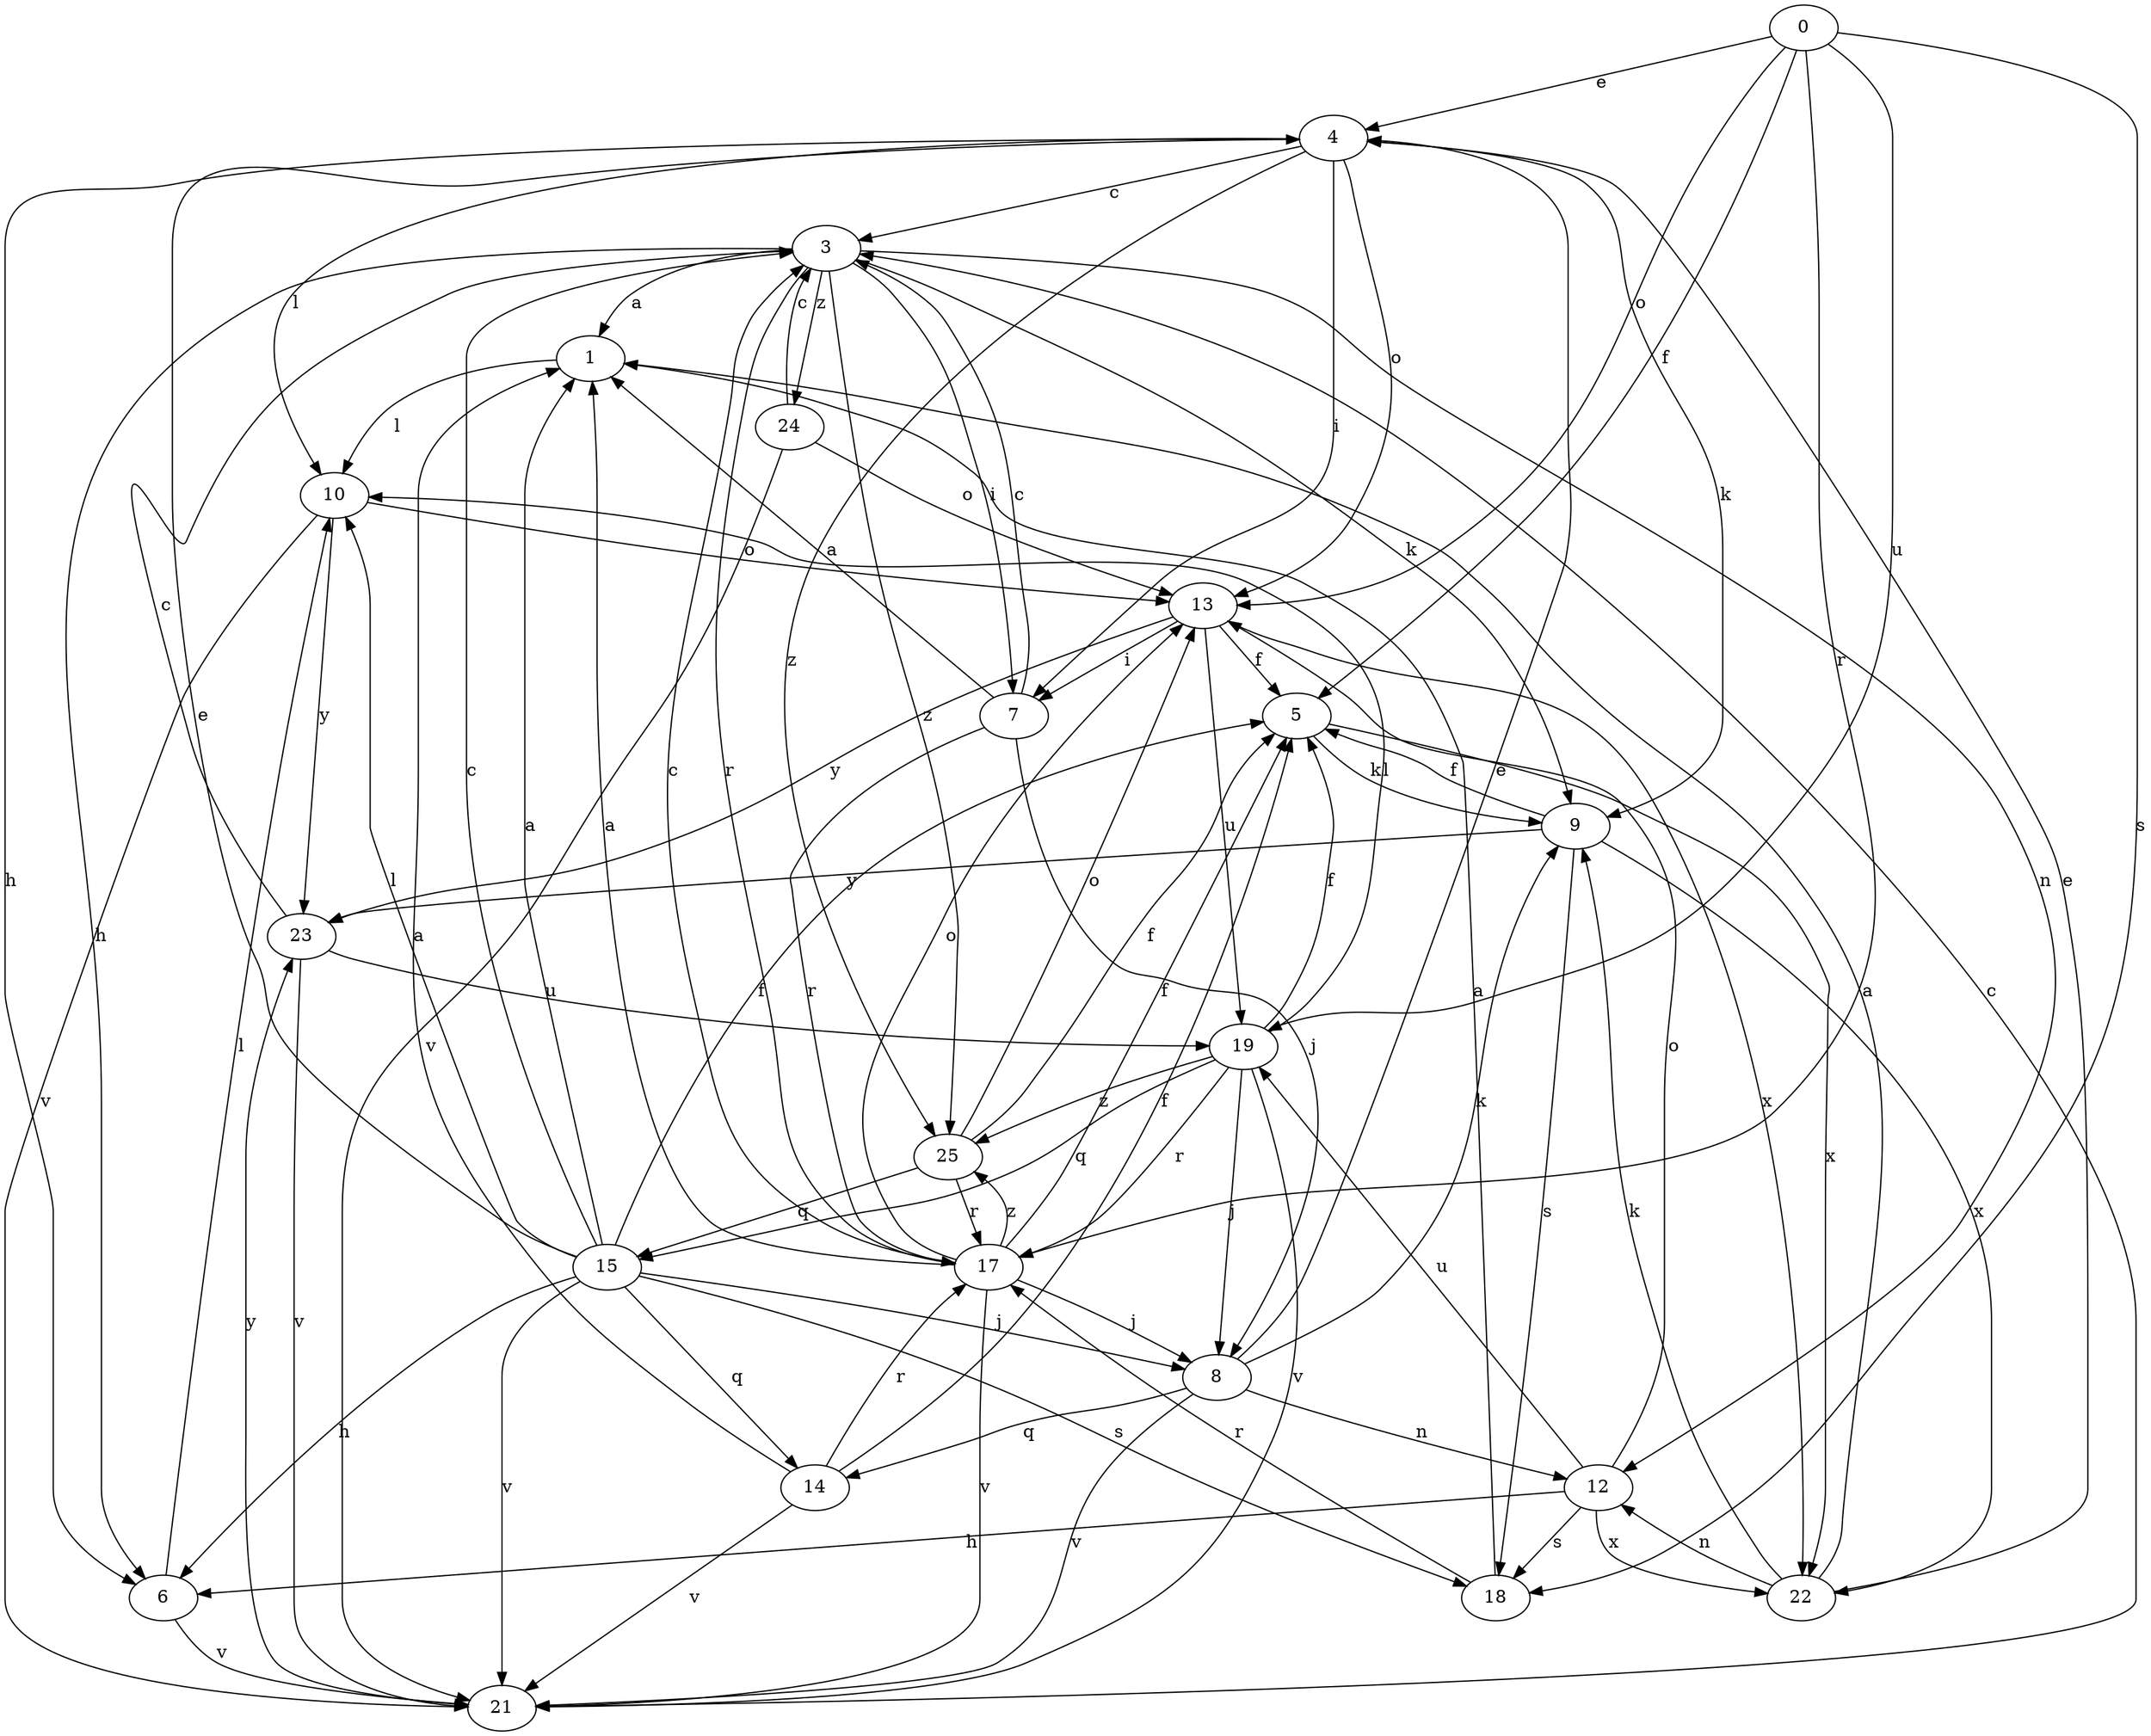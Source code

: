 strict digraph  {
0;
1;
3;
4;
5;
6;
7;
8;
9;
10;
12;
13;
14;
15;
17;
18;
19;
21;
22;
23;
24;
25;
0 -> 4  [label=e];
0 -> 5  [label=f];
0 -> 13  [label=o];
0 -> 17  [label=r];
0 -> 18  [label=s];
0 -> 19  [label=u];
1 -> 10  [label=l];
3 -> 1  [label=a];
3 -> 6  [label=h];
3 -> 7  [label=i];
3 -> 9  [label=k];
3 -> 12  [label=n];
3 -> 17  [label=r];
3 -> 24  [label=z];
3 -> 25  [label=z];
4 -> 3  [label=c];
4 -> 6  [label=h];
4 -> 7  [label=i];
4 -> 9  [label=k];
4 -> 10  [label=l];
4 -> 13  [label=o];
4 -> 25  [label=z];
5 -> 9  [label=k];
5 -> 22  [label=x];
6 -> 10  [label=l];
6 -> 21  [label=v];
7 -> 1  [label=a];
7 -> 3  [label=c];
7 -> 8  [label=j];
7 -> 17  [label=r];
8 -> 4  [label=e];
8 -> 9  [label=k];
8 -> 12  [label=n];
8 -> 14  [label=q];
8 -> 21  [label=v];
9 -> 5  [label=f];
9 -> 18  [label=s];
9 -> 22  [label=x];
9 -> 23  [label=y];
10 -> 13  [label=o];
10 -> 21  [label=v];
10 -> 23  [label=y];
12 -> 6  [label=h];
12 -> 13  [label=o];
12 -> 18  [label=s];
12 -> 19  [label=u];
12 -> 22  [label=x];
13 -> 5  [label=f];
13 -> 7  [label=i];
13 -> 19  [label=u];
13 -> 22  [label=x];
13 -> 23  [label=y];
14 -> 1  [label=a];
14 -> 5  [label=f];
14 -> 17  [label=r];
14 -> 21  [label=v];
15 -> 1  [label=a];
15 -> 3  [label=c];
15 -> 4  [label=e];
15 -> 5  [label=f];
15 -> 6  [label=h];
15 -> 8  [label=j];
15 -> 10  [label=l];
15 -> 14  [label=q];
15 -> 18  [label=s];
15 -> 21  [label=v];
17 -> 1  [label=a];
17 -> 3  [label=c];
17 -> 5  [label=f];
17 -> 8  [label=j];
17 -> 13  [label=o];
17 -> 21  [label=v];
17 -> 25  [label=z];
18 -> 1  [label=a];
18 -> 17  [label=r];
19 -> 5  [label=f];
19 -> 8  [label=j];
19 -> 10  [label=l];
19 -> 15  [label=q];
19 -> 17  [label=r];
19 -> 21  [label=v];
19 -> 25  [label=z];
21 -> 3  [label=c];
21 -> 23  [label=y];
22 -> 1  [label=a];
22 -> 4  [label=e];
22 -> 9  [label=k];
22 -> 12  [label=n];
23 -> 3  [label=c];
23 -> 19  [label=u];
23 -> 21  [label=v];
24 -> 3  [label=c];
24 -> 13  [label=o];
24 -> 21  [label=v];
25 -> 5  [label=f];
25 -> 13  [label=o];
25 -> 15  [label=q];
25 -> 17  [label=r];
}
